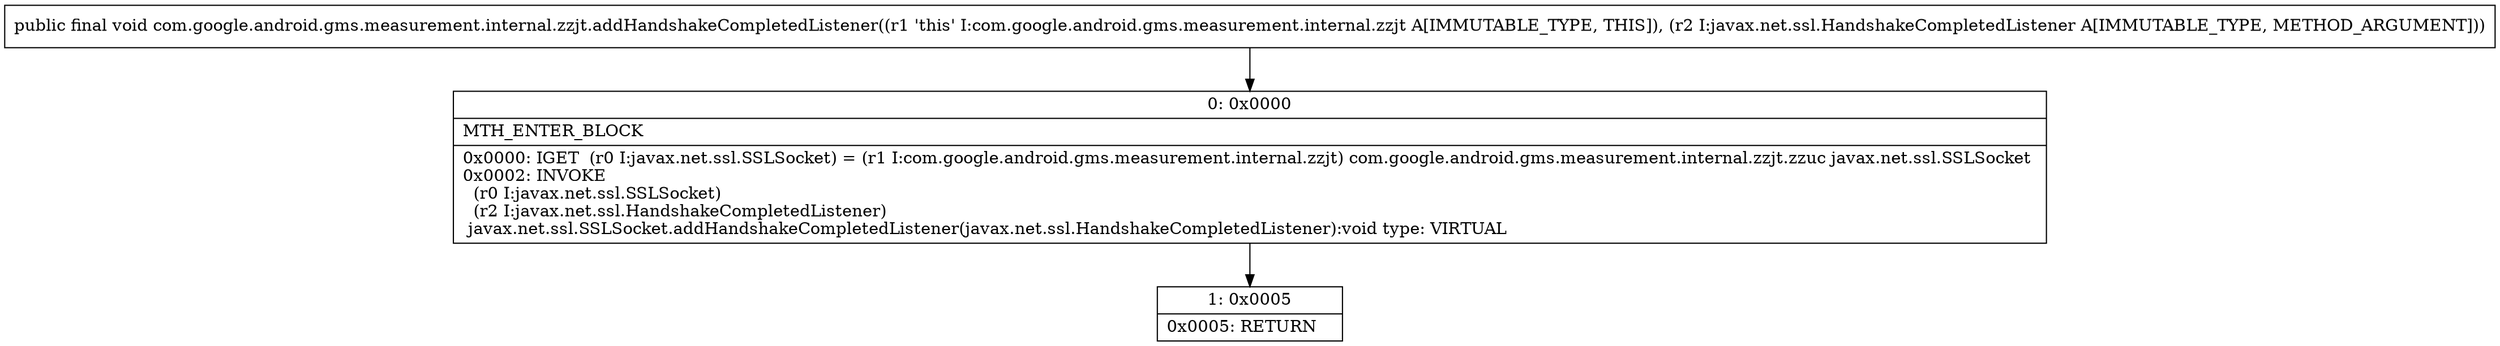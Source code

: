digraph "CFG forcom.google.android.gms.measurement.internal.zzjt.addHandshakeCompletedListener(Ljavax\/net\/ssl\/HandshakeCompletedListener;)V" {
Node_0 [shape=record,label="{0\:\ 0x0000|MTH_ENTER_BLOCK\l|0x0000: IGET  (r0 I:javax.net.ssl.SSLSocket) = (r1 I:com.google.android.gms.measurement.internal.zzjt) com.google.android.gms.measurement.internal.zzjt.zzuc javax.net.ssl.SSLSocket \l0x0002: INVOKE  \l  (r0 I:javax.net.ssl.SSLSocket)\l  (r2 I:javax.net.ssl.HandshakeCompletedListener)\l javax.net.ssl.SSLSocket.addHandshakeCompletedListener(javax.net.ssl.HandshakeCompletedListener):void type: VIRTUAL \l}"];
Node_1 [shape=record,label="{1\:\ 0x0005|0x0005: RETURN   \l}"];
MethodNode[shape=record,label="{public final void com.google.android.gms.measurement.internal.zzjt.addHandshakeCompletedListener((r1 'this' I:com.google.android.gms.measurement.internal.zzjt A[IMMUTABLE_TYPE, THIS]), (r2 I:javax.net.ssl.HandshakeCompletedListener A[IMMUTABLE_TYPE, METHOD_ARGUMENT])) }"];
MethodNode -> Node_0;
Node_0 -> Node_1;
}

